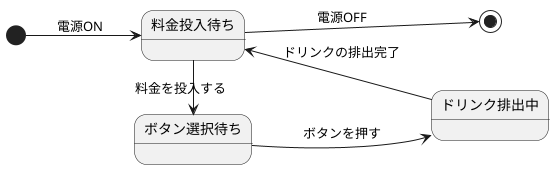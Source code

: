 @startuml 演習6-4-5
left to right direction
[*] --> 料金投入待ち: 電源ON
料金投入待ち --> [*] : 電源OFF
料金投入待ち ->ボタン選択待ち :料金を投入する
ボタン選択待ち -->ドリンク排出中 :ボタンを押す
ドリンク排出中 -->料金投入待ち :ドリンクの排出完了
@enduml